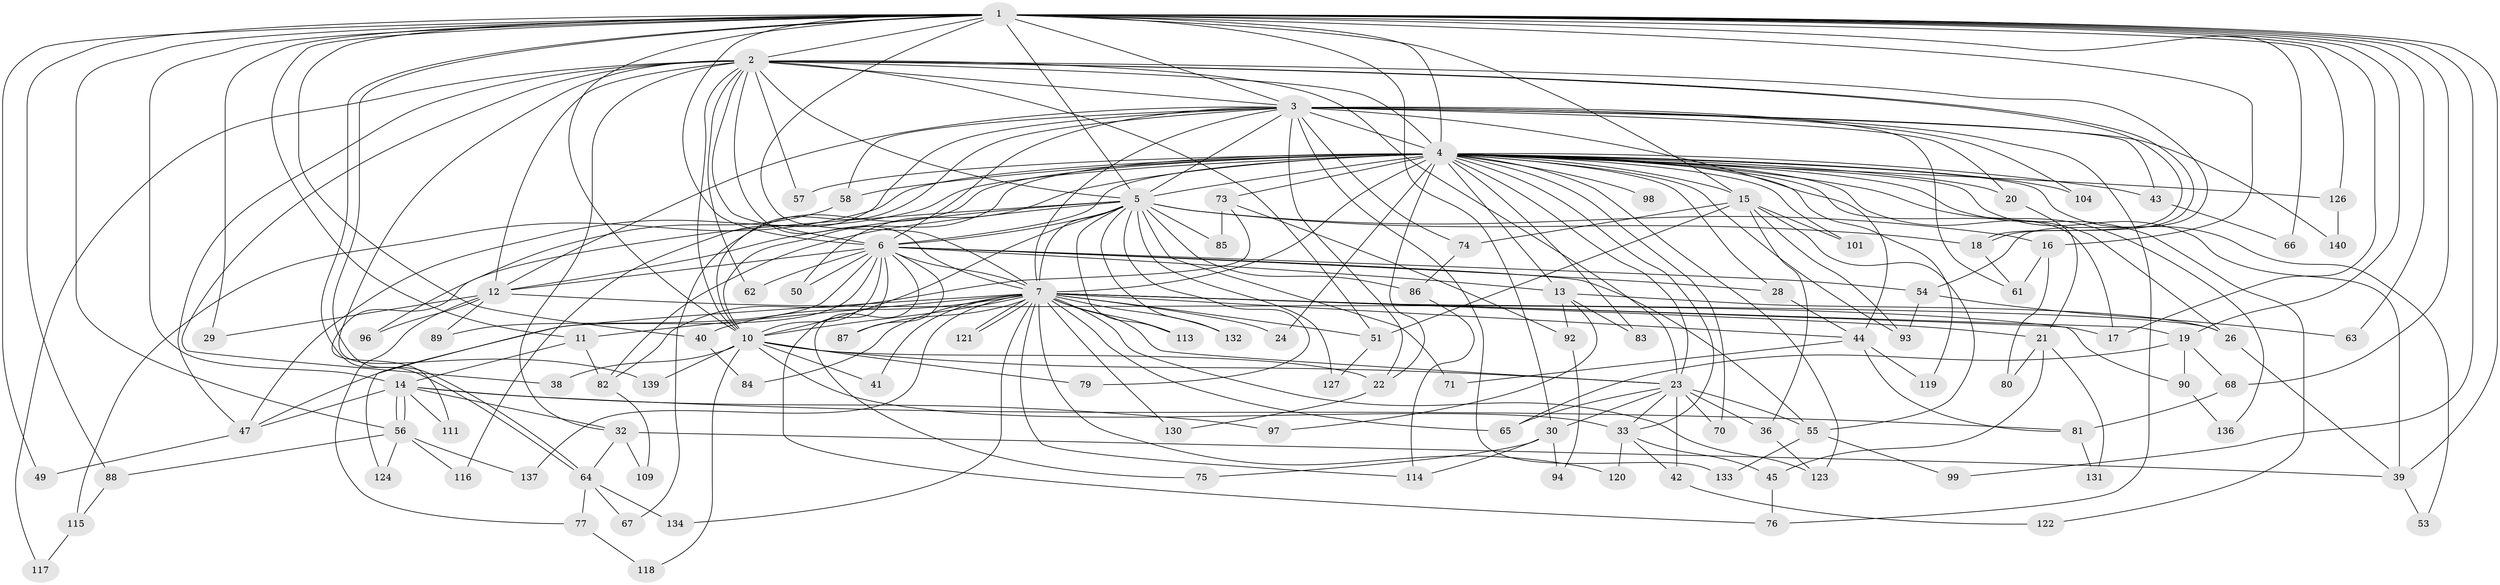 // Generated by graph-tools (version 1.1) at 2025/51/02/27/25 19:51:49]
// undirected, 108 vertices, 252 edges
graph export_dot {
graph [start="1"]
  node [color=gray90,style=filled];
  1 [super="+25"];
  2 [super="+31"];
  3 [super="+102"];
  4 [super="+9"];
  5 [super="+69"];
  6 [super="+8"];
  7 [super="+112"];
  10 [super="+35"];
  11;
  12 [super="+60"];
  13 [super="+52"];
  14 [super="+106"];
  15 [super="+125"];
  16;
  17 [super="+37"];
  18 [super="+103"];
  19 [super="+95"];
  20;
  21;
  22 [super="+27"];
  23 [super="+48"];
  24;
  26;
  28;
  29;
  30;
  32 [super="+46"];
  33 [super="+34"];
  36;
  38;
  39 [super="+142"];
  40;
  41;
  42;
  43;
  44 [super="+72"];
  45;
  47 [super="+107"];
  49;
  50;
  51 [super="+108"];
  53;
  54;
  55;
  56 [super="+59"];
  57;
  58 [super="+110"];
  61 [super="+129"];
  62;
  63;
  64 [super="+78"];
  65;
  66;
  67;
  68;
  70 [super="+141"];
  71;
  73 [super="+91"];
  74;
  75;
  76 [super="+135"];
  77;
  79;
  80;
  81 [super="+128"];
  82 [super="+100"];
  83;
  84;
  85;
  86;
  87;
  88;
  89;
  90;
  92;
  93 [super="+105"];
  94;
  96;
  97;
  98;
  99;
  101;
  104;
  109;
  111;
  113;
  114 [super="+143"];
  115;
  116;
  117;
  118;
  119;
  120;
  121;
  122;
  123 [super="+138"];
  124;
  126;
  127;
  130;
  131;
  132;
  133;
  134;
  136;
  137;
  139;
  140;
  1 -- 2;
  1 -- 3;
  1 -- 4 [weight=2];
  1 -- 5;
  1 -- 6 [weight=2];
  1 -- 7 [weight=2];
  1 -- 10;
  1 -- 11;
  1 -- 14;
  1 -- 15;
  1 -- 16;
  1 -- 19;
  1 -- 29;
  1 -- 40;
  1 -- 49;
  1 -- 63;
  1 -- 64;
  1 -- 64;
  1 -- 66;
  1 -- 68;
  1 -- 88;
  1 -- 99;
  1 -- 30;
  1 -- 56;
  1 -- 126;
  1 -- 39;
  1 -- 17;
  2 -- 3;
  2 -- 4 [weight=2];
  2 -- 5;
  2 -- 6 [weight=2];
  2 -- 7;
  2 -- 10;
  2 -- 12;
  2 -- 18;
  2 -- 18;
  2 -- 32;
  2 -- 38;
  2 -- 51;
  2 -- 54;
  2 -- 57;
  2 -- 62;
  2 -- 139;
  2 -- 47;
  2 -- 117;
  2 -- 23;
  3 -- 4 [weight=2];
  3 -- 5;
  3 -- 6 [weight=2];
  3 -- 7;
  3 -- 10;
  3 -- 20;
  3 -- 43;
  3 -- 58;
  3 -- 74;
  3 -- 76;
  3 -- 104;
  3 -- 116;
  3 -- 140;
  3 -- 12;
  3 -- 133;
  3 -- 44;
  3 -- 22;
  3 -- 61;
  4 -- 5 [weight=3];
  4 -- 6 [weight=4];
  4 -- 7 [weight=3];
  4 -- 10 [weight=2];
  4 -- 15;
  4 -- 17;
  4 -- 20;
  4 -- 23;
  4 -- 24;
  4 -- 26;
  4 -- 39;
  4 -- 43;
  4 -- 47;
  4 -- 53;
  4 -- 57;
  4 -- 67;
  4 -- 70 [weight=2];
  4 -- 83;
  4 -- 93;
  4 -- 98 [weight=2];
  4 -- 101;
  4 -- 115;
  4 -- 119;
  4 -- 126;
  4 -- 136;
  4 -- 58 [weight=2];
  4 -- 73 [weight=2];
  4 -- 13;
  4 -- 22;
  4 -- 28;
  4 -- 33;
  4 -- 104;
  4 -- 50;
  4 -- 122;
  4 -- 123;
  5 -- 6 [weight=2];
  5 -- 7;
  5 -- 10;
  5 -- 16;
  5 -- 71;
  5 -- 79;
  5 -- 82;
  5 -- 85;
  5 -- 86;
  5 -- 111;
  5 -- 113;
  5 -- 127;
  5 -- 132;
  5 -- 12;
  5 -- 18;
  6 -- 7 [weight=2];
  6 -- 10 [weight=3];
  6 -- 12;
  6 -- 89;
  6 -- 76;
  6 -- 75;
  6 -- 13;
  6 -- 87;
  6 -- 28;
  6 -- 50;
  6 -- 54;
  6 -- 55;
  6 -- 124;
  6 -- 62;
  7 -- 10;
  7 -- 11;
  7 -- 19;
  7 -- 21;
  7 -- 24;
  7 -- 26;
  7 -- 40;
  7 -- 41;
  7 -- 44;
  7 -- 47;
  7 -- 65;
  7 -- 84;
  7 -- 87;
  7 -- 90;
  7 -- 113;
  7 -- 114;
  7 -- 120;
  7 -- 121;
  7 -- 121;
  7 -- 132;
  7 -- 134;
  7 -- 137;
  7 -- 130;
  7 -- 123;
  7 -- 23;
  7 -- 51;
  10 -- 22;
  10 -- 23;
  10 -- 33;
  10 -- 38;
  10 -- 41;
  10 -- 79;
  10 -- 118;
  10 -- 139;
  11 -- 14;
  11 -- 82;
  12 -- 17;
  12 -- 29;
  12 -- 77;
  12 -- 96;
  12 -- 89;
  13 -- 92;
  13 -- 97;
  13 -- 26;
  13 -- 83;
  14 -- 32;
  14 -- 56;
  14 -- 56;
  14 -- 81;
  14 -- 97;
  14 -- 111;
  14 -- 47;
  15 -- 36;
  15 -- 51;
  15 -- 74;
  15 -- 101;
  15 -- 93;
  15 -- 55;
  16 -- 61;
  16 -- 80;
  18 -- 61;
  19 -- 68;
  19 -- 90;
  19 -- 65;
  20 -- 21;
  21 -- 45;
  21 -- 80;
  21 -- 131;
  22 -- 130;
  23 -- 30;
  23 -- 36;
  23 -- 42;
  23 -- 55;
  23 -- 65;
  23 -- 70;
  23 -- 33;
  26 -- 39;
  28 -- 44;
  30 -- 75;
  30 -- 94;
  30 -- 114;
  32 -- 109;
  32 -- 39;
  32 -- 64;
  33 -- 42;
  33 -- 45;
  33 -- 120;
  36 -- 123;
  39 -- 53;
  40 -- 84;
  42 -- 122;
  43 -- 66;
  44 -- 71;
  44 -- 119;
  44 -- 81;
  45 -- 76;
  47 -- 49;
  51 -- 127;
  54 -- 63;
  54 -- 93;
  55 -- 99;
  55 -- 133;
  56 -- 88;
  56 -- 116;
  56 -- 124;
  56 -- 137;
  58 -- 96;
  64 -- 67;
  64 -- 77;
  64 -- 134;
  68 -- 81;
  73 -- 85;
  73 -- 92;
  73 -- 82;
  74 -- 86;
  77 -- 118;
  81 -- 131;
  82 -- 109;
  86 -- 114;
  88 -- 115;
  90 -- 136;
  92 -- 94;
  115 -- 117;
  126 -- 140;
}

